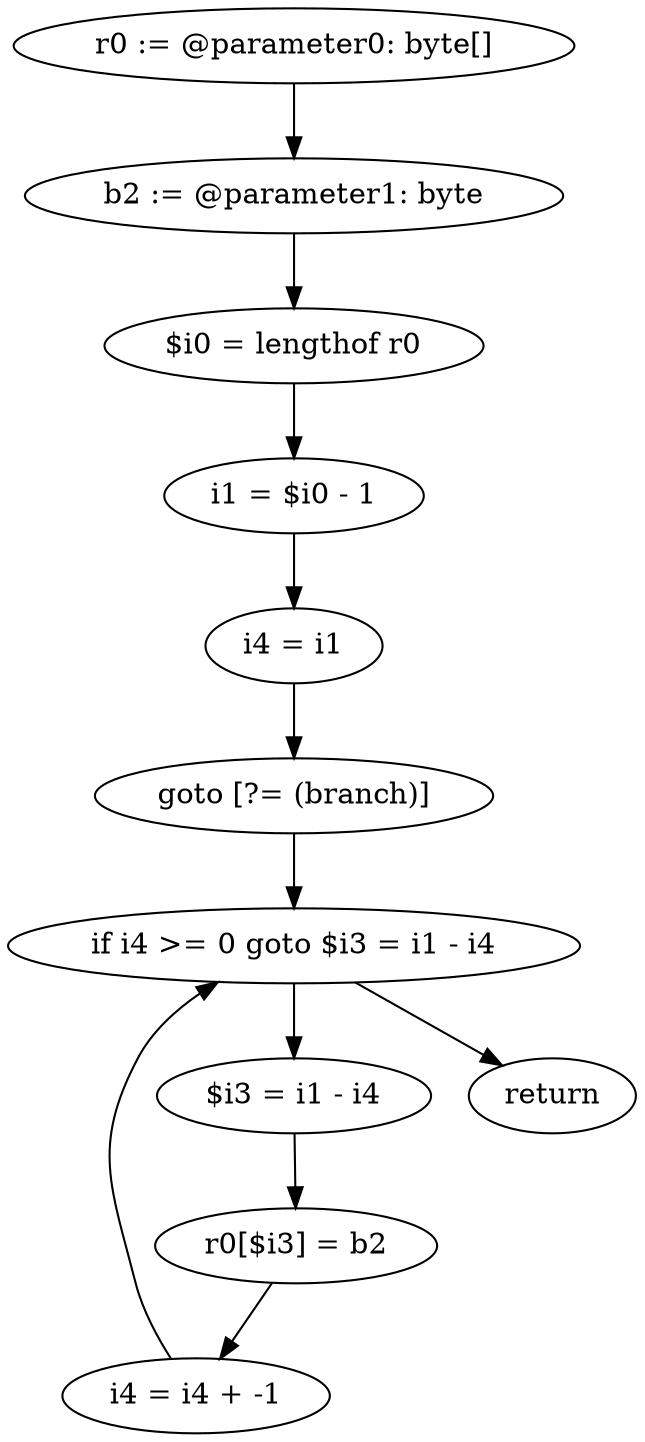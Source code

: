digraph "unitGraph" {
    "r0 := @parameter0: byte[]"
    "b2 := @parameter1: byte"
    "$i0 = lengthof r0"
    "i1 = $i0 - 1"
    "i4 = i1"
    "goto [?= (branch)]"
    "$i3 = i1 - i4"
    "r0[$i3] = b2"
    "i4 = i4 + -1"
    "if i4 >= 0 goto $i3 = i1 - i4"
    "return"
    "r0 := @parameter0: byte[]"->"b2 := @parameter1: byte";
    "b2 := @parameter1: byte"->"$i0 = lengthof r0";
    "$i0 = lengthof r0"->"i1 = $i0 - 1";
    "i1 = $i0 - 1"->"i4 = i1";
    "i4 = i1"->"goto [?= (branch)]";
    "goto [?= (branch)]"->"if i4 >= 0 goto $i3 = i1 - i4";
    "$i3 = i1 - i4"->"r0[$i3] = b2";
    "r0[$i3] = b2"->"i4 = i4 + -1";
    "i4 = i4 + -1"->"if i4 >= 0 goto $i3 = i1 - i4";
    "if i4 >= 0 goto $i3 = i1 - i4"->"return";
    "if i4 >= 0 goto $i3 = i1 - i4"->"$i3 = i1 - i4";
}
